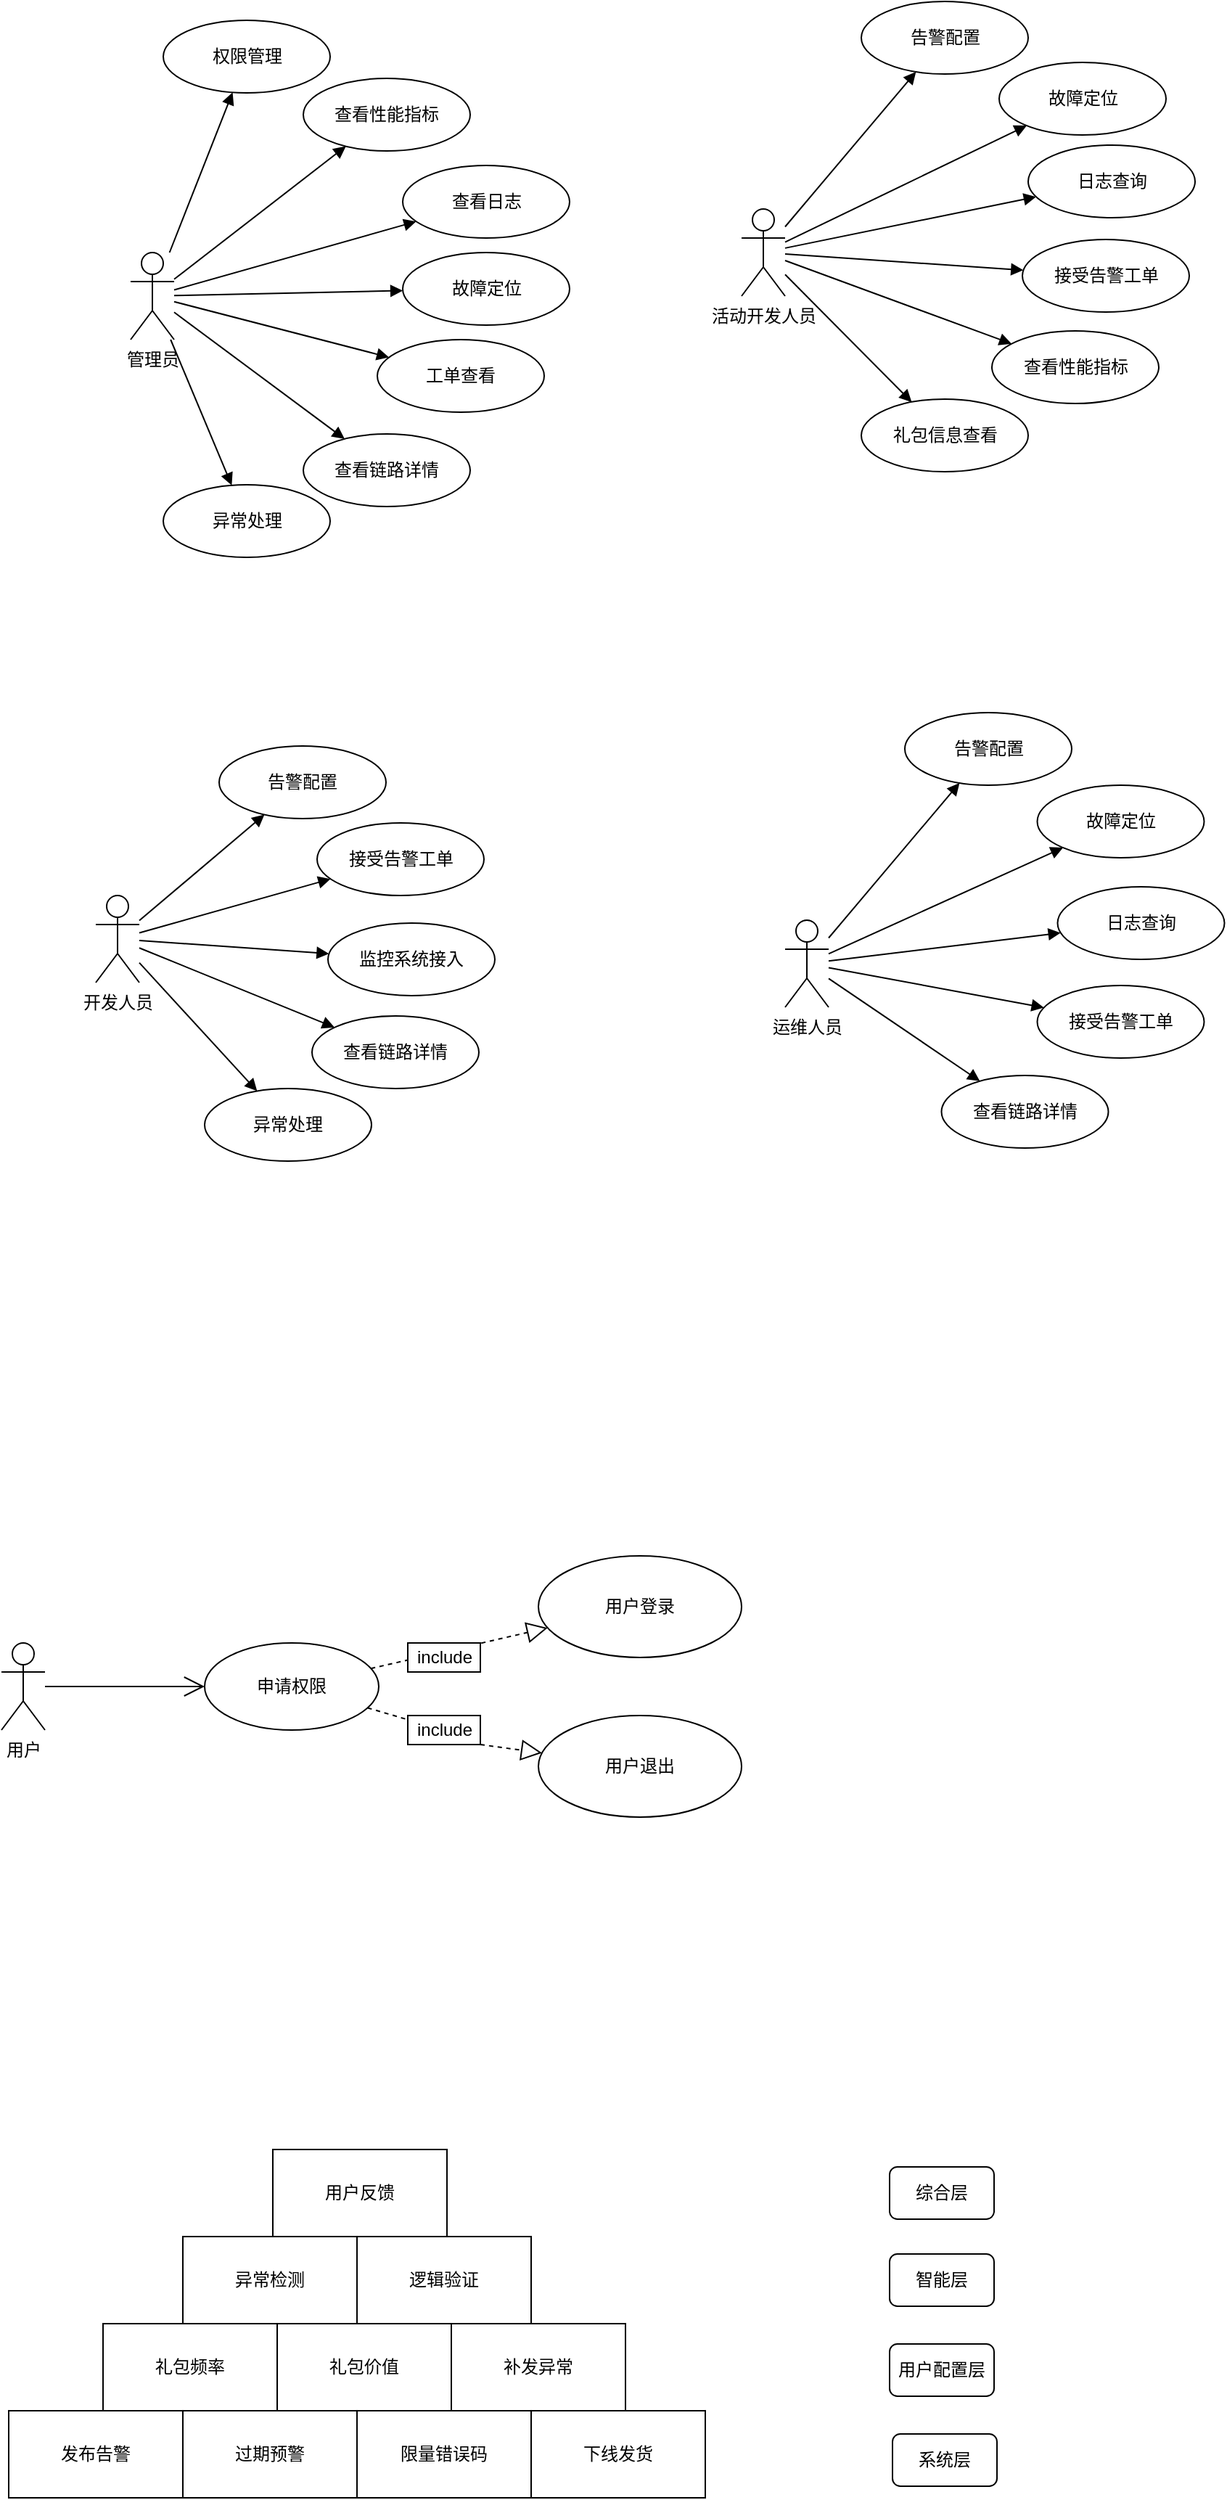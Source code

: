 <mxfile version="20.0.4" type="github">
  <diagram id="accJ7N_L74ea_RSTQcrK" name="Page-1">
    <mxGraphModel dx="1422" dy="794" grid="0" gridSize="10" guides="1" tooltips="1" connect="1" arrows="1" fold="1" page="1" pageScale="1" pageWidth="827" pageHeight="1169" math="0" shadow="0">
      <root>
        <mxCell id="0" />
        <mxCell id="1" parent="0" />
        <mxCell id="HElb8EKQKASEjrZ3UNd6-16" value="管理员" style="shape=umlActor;verticalLabelPosition=bottom;verticalAlign=top;html=1;" parent="1" vertex="1">
          <mxGeometry x="125" y="305" width="30" height="60" as="geometry" />
        </mxCell>
        <mxCell id="HElb8EKQKASEjrZ3UNd6-27" value="&lt;div&gt;查看性能指标&lt;/div&gt;" style="ellipse;whiteSpace=wrap;html=1;" parent="1" vertex="1">
          <mxGeometry x="244" y="185" width="115" height="50" as="geometry" />
        </mxCell>
        <mxCell id="HElb8EKQKASEjrZ3UNd6-45" value="" style="html=1;verticalAlign=bottom;endArrow=block;rounded=0;" parent="1" source="HElb8EKQKASEjrZ3UNd6-16" target="HElb8EKQKASEjrZ3UNd6-27" edge="1">
          <mxGeometry width="80" relative="1" as="geometry">
            <mxPoint x="75" y="575" as="sourcePoint" />
            <mxPoint x="155" y="575" as="targetPoint" />
          </mxGeometry>
        </mxCell>
        <mxCell id="HElb8EKQKASEjrZ3UNd6-46" value="" style="html=1;verticalAlign=bottom;endArrow=block;rounded=0;" parent="1" source="HElb8EKQKASEjrZ3UNd6-16" target="HElb8EKQKASEjrZ3UNd6-51" edge="1">
          <mxGeometry width="80" relative="1" as="geometry">
            <mxPoint x="75" y="575" as="sourcePoint" />
            <mxPoint x="155" y="575" as="targetPoint" />
          </mxGeometry>
        </mxCell>
        <mxCell id="HElb8EKQKASEjrZ3UNd6-47" value="" style="html=1;verticalAlign=bottom;endArrow=block;rounded=0;" parent="1" source="HElb8EKQKASEjrZ3UNd6-16" target="HElb8EKQKASEjrZ3UNd6-56" edge="1">
          <mxGeometry width="80" relative="1" as="geometry">
            <mxPoint x="75" y="575" as="sourcePoint" />
            <mxPoint x="155" y="575" as="targetPoint" />
          </mxGeometry>
        </mxCell>
        <mxCell id="HElb8EKQKASEjrZ3UNd6-48" value="" style="html=1;verticalAlign=bottom;endArrow=block;rounded=0;" parent="1" source="HElb8EKQKASEjrZ3UNd6-16" target="HElb8EKQKASEjrZ3UNd6-58" edge="1">
          <mxGeometry width="80" relative="1" as="geometry">
            <mxPoint x="75" y="575" as="sourcePoint" />
            <mxPoint x="155" y="575" as="targetPoint" />
          </mxGeometry>
        </mxCell>
        <mxCell id="HElb8EKQKASEjrZ3UNd6-49" value="" style="html=1;verticalAlign=bottom;endArrow=block;rounded=0;" parent="1" source="HElb8EKQKASEjrZ3UNd6-16" target="HElb8EKQKASEjrZ3UNd6-54" edge="1">
          <mxGeometry width="80" relative="1" as="geometry">
            <mxPoint x="75" y="575" as="sourcePoint" />
            <mxPoint x="155" y="575" as="targetPoint" />
          </mxGeometry>
        </mxCell>
        <mxCell id="HElb8EKQKASEjrZ3UNd6-50" style="edgeStyle=orthogonalEdgeStyle;rounded=0;orthogonalLoop=1;jettySize=auto;html=1;exitX=0.5;exitY=1;exitDx=0;exitDy=0;" parent="1" edge="1">
          <mxGeometry relative="1" as="geometry">
            <mxPoint x="637.5" y="380" as="sourcePoint" />
            <mxPoint x="637.5" y="380" as="targetPoint" />
          </mxGeometry>
        </mxCell>
        <mxCell id="HElb8EKQKASEjrZ3UNd6-51" value="异常处理" style="ellipse;whiteSpace=wrap;html=1;" parent="1" vertex="1">
          <mxGeometry x="147.5" y="465" width="115" height="50" as="geometry" />
        </mxCell>
        <mxCell id="HElb8EKQKASEjrZ3UNd6-54" value="故障定位" style="ellipse;whiteSpace=wrap;html=1;" parent="1" vertex="1">
          <mxGeometry x="312.5" y="305" width="115" height="50" as="geometry" />
        </mxCell>
        <mxCell id="HElb8EKQKASEjrZ3UNd6-56" value="工单查看" style="ellipse;whiteSpace=wrap;html=1;" parent="1" vertex="1">
          <mxGeometry x="295" y="365" width="115" height="50" as="geometry" />
        </mxCell>
        <mxCell id="HElb8EKQKASEjrZ3UNd6-58" value="查看链路详情" style="ellipse;whiteSpace=wrap;html=1;" parent="1" vertex="1">
          <mxGeometry x="244" y="430" width="115" height="50" as="geometry" />
        </mxCell>
        <mxCell id="HElb8EKQKASEjrZ3UNd6-62" value="开发人员" style="shape=umlActor;verticalLabelPosition=bottom;verticalAlign=top;html=1;" parent="1" vertex="1">
          <mxGeometry x="101" y="748" width="30" height="60" as="geometry" />
        </mxCell>
        <mxCell id="HElb8EKQKASEjrZ3UNd6-65" value="" style="html=1;verticalAlign=bottom;endArrow=block;rounded=0;" parent="1" source="HElb8EKQKASEjrZ3UNd6-62" target="HElb8EKQKASEjrZ3UNd6-69" edge="1">
          <mxGeometry width="80" relative="1" as="geometry">
            <mxPoint x="51" y="1018" as="sourcePoint" />
            <mxPoint x="131" y="1018" as="targetPoint" />
          </mxGeometry>
        </mxCell>
        <mxCell id="HElb8EKQKASEjrZ3UNd6-66" value="" style="html=1;verticalAlign=bottom;endArrow=block;rounded=0;" parent="1" source="HElb8EKQKASEjrZ3UNd6-62" target="HElb8EKQKASEjrZ3UNd6-71" edge="1">
          <mxGeometry width="80" relative="1" as="geometry">
            <mxPoint x="51" y="1018" as="sourcePoint" />
            <mxPoint x="131" y="1018" as="targetPoint" />
          </mxGeometry>
        </mxCell>
        <mxCell id="HElb8EKQKASEjrZ3UNd6-68" value="" style="html=1;verticalAlign=bottom;endArrow=block;rounded=0;" parent="1" source="HElb8EKQKASEjrZ3UNd6-62" target="HElb8EKQKASEjrZ3UNd6-70" edge="1">
          <mxGeometry width="80" relative="1" as="geometry">
            <mxPoint x="51" y="1018" as="sourcePoint" />
            <mxPoint x="131" y="1018" as="targetPoint" />
          </mxGeometry>
        </mxCell>
        <mxCell id="HElb8EKQKASEjrZ3UNd6-69" value="告警配置" style="ellipse;whiteSpace=wrap;html=1;" parent="1" vertex="1">
          <mxGeometry x="186" y="645" width="115" height="50" as="geometry" />
        </mxCell>
        <mxCell id="HElb8EKQKASEjrZ3UNd6-70" value="接受告警工单" style="ellipse;whiteSpace=wrap;html=1;" parent="1" vertex="1">
          <mxGeometry x="253.5" y="698" width="115" height="50" as="geometry" />
        </mxCell>
        <mxCell id="HElb8EKQKASEjrZ3UNd6-71" value="监控系统接入" style="ellipse;whiteSpace=wrap;html=1;" parent="1" vertex="1">
          <mxGeometry x="261" y="767" width="115" height="50" as="geometry" />
        </mxCell>
        <mxCell id="HElb8EKQKASEjrZ3UNd6-73" value="活动开发人员" style="shape=umlActor;verticalLabelPosition=bottom;verticalAlign=top;html=1;" parent="1" vertex="1">
          <mxGeometry x="546" y="275" width="30" height="60" as="geometry" />
        </mxCell>
        <mxCell id="HElb8EKQKASEjrZ3UNd6-74" value="&lt;div&gt;故障定位&lt;/div&gt;" style="ellipse;whiteSpace=wrap;html=1;" parent="1" vertex="1">
          <mxGeometry x="723.5" y="174" width="115" height="50" as="geometry" />
        </mxCell>
        <mxCell id="HElb8EKQKASEjrZ3UNd6-75" value="" style="html=1;verticalAlign=bottom;endArrow=block;rounded=0;" parent="1" source="HElb8EKQKASEjrZ3UNd6-73" target="HElb8EKQKASEjrZ3UNd6-74" edge="1">
          <mxGeometry width="80" relative="1" as="geometry">
            <mxPoint x="496" y="545" as="sourcePoint" />
            <mxPoint x="576" y="545" as="targetPoint" />
          </mxGeometry>
        </mxCell>
        <mxCell id="HElb8EKQKASEjrZ3UNd6-76" value="" style="html=1;verticalAlign=bottom;endArrow=block;rounded=0;" parent="1" source="HElb8EKQKASEjrZ3UNd6-73" target="HElb8EKQKASEjrZ3UNd6-80" edge="1">
          <mxGeometry width="80" relative="1" as="geometry">
            <mxPoint x="496" y="545" as="sourcePoint" />
            <mxPoint x="576" y="545" as="targetPoint" />
          </mxGeometry>
        </mxCell>
        <mxCell id="HElb8EKQKASEjrZ3UNd6-77" value="" style="html=1;verticalAlign=bottom;endArrow=block;rounded=0;" parent="1" source="HElb8EKQKASEjrZ3UNd6-73" target="HElb8EKQKASEjrZ3UNd6-82" edge="1">
          <mxGeometry width="80" relative="1" as="geometry">
            <mxPoint x="496" y="545" as="sourcePoint" />
            <mxPoint x="576" y="545" as="targetPoint" />
          </mxGeometry>
        </mxCell>
        <mxCell id="HElb8EKQKASEjrZ3UNd6-78" value="" style="html=1;verticalAlign=bottom;endArrow=block;rounded=0;" parent="1" source="HElb8EKQKASEjrZ3UNd6-73" target="HElb8EKQKASEjrZ3UNd6-83" edge="1">
          <mxGeometry width="80" relative="1" as="geometry">
            <mxPoint x="496" y="545" as="sourcePoint" />
            <mxPoint x="576" y="545" as="targetPoint" />
          </mxGeometry>
        </mxCell>
        <mxCell id="HElb8EKQKASEjrZ3UNd6-79" value="" style="html=1;verticalAlign=bottom;endArrow=block;rounded=0;" parent="1" source="HElb8EKQKASEjrZ3UNd6-73" target="HElb8EKQKASEjrZ3UNd6-81" edge="1">
          <mxGeometry width="80" relative="1" as="geometry">
            <mxPoint x="496" y="545" as="sourcePoint" />
            <mxPoint x="576" y="545" as="targetPoint" />
          </mxGeometry>
        </mxCell>
        <mxCell id="HElb8EKQKASEjrZ3UNd6-80" value="日志查询" style="ellipse;whiteSpace=wrap;html=1;" parent="1" vertex="1">
          <mxGeometry x="743.5" y="231" width="115" height="50" as="geometry" />
        </mxCell>
        <mxCell id="HElb8EKQKASEjrZ3UNd6-81" value="接受告警工单" style="ellipse;whiteSpace=wrap;html=1;" parent="1" vertex="1">
          <mxGeometry x="739.5" y="296" width="115" height="50" as="geometry" />
        </mxCell>
        <mxCell id="HElb8EKQKASEjrZ3UNd6-82" value="查看性能指标" style="ellipse;whiteSpace=wrap;html=1;" parent="1" vertex="1">
          <mxGeometry x="718.5" y="359" width="115" height="50" as="geometry" />
        </mxCell>
        <mxCell id="HElb8EKQKASEjrZ3UNd6-83" value="礼包信息查看" style="ellipse;whiteSpace=wrap;html=1;" parent="1" vertex="1">
          <mxGeometry x="628.5" y="406" width="115" height="50" as="geometry" />
        </mxCell>
        <mxCell id="iaF9YsFqPgOwi9NGmU-E-2" value="&lt;div&gt;权限管理&lt;/div&gt;" style="ellipse;whiteSpace=wrap;html=1;" vertex="1" parent="1">
          <mxGeometry x="147.5" y="145" width="115" height="50" as="geometry" />
        </mxCell>
        <mxCell id="iaF9YsFqPgOwi9NGmU-E-3" value="查看日志" style="ellipse;whiteSpace=wrap;html=1;" vertex="1" parent="1">
          <mxGeometry x="312.5" y="245" width="115" height="50" as="geometry" />
        </mxCell>
        <mxCell id="iaF9YsFqPgOwi9NGmU-E-4" value="" style="html=1;verticalAlign=bottom;endArrow=block;rounded=0;" edge="1" parent="1" source="HElb8EKQKASEjrZ3UNd6-16" target="iaF9YsFqPgOwi9NGmU-E-3">
          <mxGeometry width="80" relative="1" as="geometry">
            <mxPoint x="75" y="575" as="sourcePoint" />
            <mxPoint x="155" y="575" as="targetPoint" />
          </mxGeometry>
        </mxCell>
        <mxCell id="iaF9YsFqPgOwi9NGmU-E-5" value="" style="html=1;verticalAlign=bottom;endArrow=block;rounded=0;" edge="1" parent="1" source="HElb8EKQKASEjrZ3UNd6-16" target="iaF9YsFqPgOwi9NGmU-E-2">
          <mxGeometry width="80" relative="1" as="geometry">
            <mxPoint x="75" y="575" as="sourcePoint" />
            <mxPoint x="155" y="575" as="targetPoint" />
          </mxGeometry>
        </mxCell>
        <mxCell id="iaF9YsFqPgOwi9NGmU-E-6" value="查看链路详情" style="ellipse;whiteSpace=wrap;html=1;" vertex="1" parent="1">
          <mxGeometry x="250" y="831" width="115" height="50" as="geometry" />
        </mxCell>
        <mxCell id="iaF9YsFqPgOwi9NGmU-E-7" value="异常处理" style="ellipse;whiteSpace=wrap;html=1;" vertex="1" parent="1">
          <mxGeometry x="176" y="881" width="115" height="50" as="geometry" />
        </mxCell>
        <mxCell id="iaF9YsFqPgOwi9NGmU-E-8" value="" style="html=1;verticalAlign=bottom;endArrow=block;rounded=0;" edge="1" parent="1" source="HElb8EKQKASEjrZ3UNd6-62" target="iaF9YsFqPgOwi9NGmU-E-6">
          <mxGeometry width="80" relative="1" as="geometry">
            <mxPoint x="51" y="1018" as="sourcePoint" />
            <mxPoint x="131" y="1018" as="targetPoint" />
          </mxGeometry>
        </mxCell>
        <mxCell id="iaF9YsFqPgOwi9NGmU-E-9" value="" style="html=1;verticalAlign=bottom;endArrow=block;rounded=0;" edge="1" parent="1" source="HElb8EKQKASEjrZ3UNd6-62" target="iaF9YsFqPgOwi9NGmU-E-7">
          <mxGeometry width="80" relative="1" as="geometry">
            <mxPoint x="51" y="1018" as="sourcePoint" />
            <mxPoint x="131" y="1018" as="targetPoint" />
          </mxGeometry>
        </mxCell>
        <mxCell id="iaF9YsFqPgOwi9NGmU-E-10" value="告警配置" style="ellipse;whiteSpace=wrap;html=1;" vertex="1" parent="1">
          <mxGeometry x="628.5" y="132" width="115" height="50" as="geometry" />
        </mxCell>
        <mxCell id="iaF9YsFqPgOwi9NGmU-E-11" value="" style="html=1;verticalAlign=bottom;endArrow=block;rounded=0;" edge="1" parent="1" source="HElb8EKQKASEjrZ3UNd6-73" target="iaF9YsFqPgOwi9NGmU-E-10">
          <mxGeometry width="80" relative="1" as="geometry">
            <mxPoint x="496" y="545" as="sourcePoint" />
            <mxPoint x="576" y="545" as="targetPoint" />
          </mxGeometry>
        </mxCell>
        <mxCell id="iaF9YsFqPgOwi9NGmU-E-12" value="运维人员" style="shape=umlActor;verticalLabelPosition=bottom;verticalAlign=top;html=1;" vertex="1" parent="1">
          <mxGeometry x="576" y="765" width="30" height="60" as="geometry" />
        </mxCell>
        <mxCell id="iaF9YsFqPgOwi9NGmU-E-13" value="&lt;div&gt;故障定位&lt;/div&gt;" style="ellipse;whiteSpace=wrap;html=1;" vertex="1" parent="1">
          <mxGeometry x="749.75" y="672" width="115" height="50" as="geometry" />
        </mxCell>
        <mxCell id="iaF9YsFqPgOwi9NGmU-E-14" value="" style="html=1;verticalAlign=bottom;endArrow=block;rounded=0;" edge="1" source="iaF9YsFqPgOwi9NGmU-E-12" target="iaF9YsFqPgOwi9NGmU-E-13" parent="1">
          <mxGeometry width="80" relative="1" as="geometry">
            <mxPoint x="526" y="1035" as="sourcePoint" />
            <mxPoint x="606" y="1035" as="targetPoint" />
          </mxGeometry>
        </mxCell>
        <mxCell id="iaF9YsFqPgOwi9NGmU-E-15" value="" style="html=1;verticalAlign=bottom;endArrow=block;rounded=0;" edge="1" source="iaF9YsFqPgOwi9NGmU-E-12" target="iaF9YsFqPgOwi9NGmU-E-19" parent="1">
          <mxGeometry width="80" relative="1" as="geometry">
            <mxPoint x="526" y="1035" as="sourcePoint" />
            <mxPoint x="606" y="1035" as="targetPoint" />
          </mxGeometry>
        </mxCell>
        <mxCell id="iaF9YsFqPgOwi9NGmU-E-16" value="" style="html=1;verticalAlign=bottom;endArrow=block;rounded=0;" edge="1" source="iaF9YsFqPgOwi9NGmU-E-12" target="iaF9YsFqPgOwi9NGmU-E-21" parent="1">
          <mxGeometry width="80" relative="1" as="geometry">
            <mxPoint x="526" y="1035" as="sourcePoint" />
            <mxPoint x="606" y="1035" as="targetPoint" />
          </mxGeometry>
        </mxCell>
        <mxCell id="iaF9YsFqPgOwi9NGmU-E-18" value="" style="html=1;verticalAlign=bottom;endArrow=block;rounded=0;" edge="1" source="iaF9YsFqPgOwi9NGmU-E-12" target="iaF9YsFqPgOwi9NGmU-E-20" parent="1">
          <mxGeometry width="80" relative="1" as="geometry">
            <mxPoint x="526" y="1035" as="sourcePoint" />
            <mxPoint x="606" y="1035" as="targetPoint" />
          </mxGeometry>
        </mxCell>
        <mxCell id="iaF9YsFqPgOwi9NGmU-E-19" value="日志查询" style="ellipse;whiteSpace=wrap;html=1;" vertex="1" parent="1">
          <mxGeometry x="763.75" y="742" width="115" height="50" as="geometry" />
        </mxCell>
        <mxCell id="iaF9YsFqPgOwi9NGmU-E-20" value="接受告警工单" style="ellipse;whiteSpace=wrap;html=1;" vertex="1" parent="1">
          <mxGeometry x="749.75" y="810" width="115" height="50" as="geometry" />
        </mxCell>
        <mxCell id="iaF9YsFqPgOwi9NGmU-E-21" value="查看链路详情" style="ellipse;whiteSpace=wrap;html=1;" vertex="1" parent="1">
          <mxGeometry x="683.75" y="872" width="115" height="50" as="geometry" />
        </mxCell>
        <mxCell id="iaF9YsFqPgOwi9NGmU-E-23" value="告警配置" style="ellipse;whiteSpace=wrap;html=1;" vertex="1" parent="1">
          <mxGeometry x="658.5" y="622" width="115" height="50" as="geometry" />
        </mxCell>
        <mxCell id="iaF9YsFqPgOwi9NGmU-E-24" value="" style="html=1;verticalAlign=bottom;endArrow=block;rounded=0;" edge="1" source="iaF9YsFqPgOwi9NGmU-E-12" target="iaF9YsFqPgOwi9NGmU-E-23" parent="1">
          <mxGeometry width="80" relative="1" as="geometry">
            <mxPoint x="526" y="1035" as="sourcePoint" />
            <mxPoint x="606" y="1035" as="targetPoint" />
          </mxGeometry>
        </mxCell>
        <mxCell id="iaF9YsFqPgOwi9NGmU-E-25" value="用户" style="shape=umlActor;verticalLabelPosition=bottom;verticalAlign=top;html=1;" vertex="1" parent="1">
          <mxGeometry x="36" y="1263" width="30" height="60" as="geometry" />
        </mxCell>
        <mxCell id="iaF9YsFqPgOwi9NGmU-E-26" value="" style="endArrow=open;endFill=1;endSize=12;html=1;rounded=0;" edge="1" parent="1" source="iaF9YsFqPgOwi9NGmU-E-25" target="iaF9YsFqPgOwi9NGmU-E-27">
          <mxGeometry width="160" relative="1" as="geometry">
            <mxPoint x="136" y="1323" as="sourcePoint" />
            <mxPoint x="206" y="1293" as="targetPoint" />
          </mxGeometry>
        </mxCell>
        <mxCell id="iaF9YsFqPgOwi9NGmU-E-27" value="申请权限" style="ellipse;whiteSpace=wrap;html=1;" vertex="1" parent="1">
          <mxGeometry x="176" y="1263" width="120" height="60" as="geometry" />
        </mxCell>
        <mxCell id="iaF9YsFqPgOwi9NGmU-E-28" value="" style="endArrow=block;dashed=1;endFill=0;endSize=12;html=1;rounded=0;" edge="1" parent="1" source="iaF9YsFqPgOwi9NGmU-E-27" target="iaF9YsFqPgOwi9NGmU-E-29">
          <mxGeometry width="160" relative="1" as="geometry">
            <mxPoint x="406" y="1293" as="sourcePoint" />
            <mxPoint x="396" y="1203" as="targetPoint" />
          </mxGeometry>
        </mxCell>
        <mxCell id="iaF9YsFqPgOwi9NGmU-E-29" value="用户登录" style="ellipse;whiteSpace=wrap;html=1;" vertex="1" parent="1">
          <mxGeometry x="406" y="1203" width="140" height="70" as="geometry" />
        </mxCell>
        <mxCell id="iaF9YsFqPgOwi9NGmU-E-30" value="用户退出" style="ellipse;whiteSpace=wrap;html=1;" vertex="1" parent="1">
          <mxGeometry x="406" y="1313" width="140" height="70" as="geometry" />
        </mxCell>
        <mxCell id="iaF9YsFqPgOwi9NGmU-E-31" value="" style="endArrow=block;dashed=1;endFill=0;endSize=12;html=1;rounded=0;startArrow=none;" edge="1" parent="1" source="iaF9YsFqPgOwi9NGmU-E-32" target="iaF9YsFqPgOwi9NGmU-E-30">
          <mxGeometry width="160" relative="1" as="geometry">
            <mxPoint x="287.146" y="1277.315" as="sourcePoint" />
            <mxPoint x="386.481" y="1246.422" as="targetPoint" />
            <Array as="points">
              <mxPoint x="366" y="1333" />
            </Array>
          </mxGeometry>
        </mxCell>
        <mxCell id="iaF9YsFqPgOwi9NGmU-E-32" value="include" style="html=1;" vertex="1" parent="1">
          <mxGeometry x="316" y="1313" width="50" height="20" as="geometry" />
        </mxCell>
        <mxCell id="iaF9YsFqPgOwi9NGmU-E-33" value="" style="endArrow=none;dashed=1;endFill=0;endSize=12;html=1;rounded=0;" edge="1" parent="1" source="iaF9YsFqPgOwi9NGmU-E-27" target="iaF9YsFqPgOwi9NGmU-E-32">
          <mxGeometry width="160" relative="1" as="geometry">
            <mxPoint x="287.099" y="1308.723" as="sourcePoint" />
            <mxPoint x="394.809" y="1341.002" as="targetPoint" />
            <Array as="points" />
          </mxGeometry>
        </mxCell>
        <mxCell id="iaF9YsFqPgOwi9NGmU-E-34" value="include" style="html=1;" vertex="1" parent="1">
          <mxGeometry x="316" y="1263" width="50" height="20" as="geometry" />
        </mxCell>
        <mxCell id="iaF9YsFqPgOwi9NGmU-E-35" value="用户反馈" style="rounded=0;whiteSpace=wrap;html=1;" vertex="1" parent="1">
          <mxGeometry x="223" y="1612" width="120" height="60" as="geometry" />
        </mxCell>
        <mxCell id="iaF9YsFqPgOwi9NGmU-E-36" value="异常检测" style="rounded=0;whiteSpace=wrap;html=1;" vertex="1" parent="1">
          <mxGeometry x="161" y="1672" width="120" height="60" as="geometry" />
        </mxCell>
        <mxCell id="iaF9YsFqPgOwi9NGmU-E-37" value="逻辑验证" style="rounded=0;whiteSpace=wrap;html=1;" vertex="1" parent="1">
          <mxGeometry x="281" y="1672" width="120" height="60" as="geometry" />
        </mxCell>
        <mxCell id="iaF9YsFqPgOwi9NGmU-E-38" value="礼包价值" style="rounded=0;whiteSpace=wrap;html=1;" vertex="1" parent="1">
          <mxGeometry x="226" y="1732" width="120" height="60" as="geometry" />
        </mxCell>
        <mxCell id="iaF9YsFqPgOwi9NGmU-E-39" value="礼包频率" style="rounded=0;whiteSpace=wrap;html=1;" vertex="1" parent="1">
          <mxGeometry x="106" y="1732" width="120" height="60" as="geometry" />
        </mxCell>
        <mxCell id="iaF9YsFqPgOwi9NGmU-E-40" value="补发异常" style="rounded=0;whiteSpace=wrap;html=1;" vertex="1" parent="1">
          <mxGeometry x="346" y="1732" width="120" height="60" as="geometry" />
        </mxCell>
        <mxCell id="iaF9YsFqPgOwi9NGmU-E-41" value="过期预警" style="rounded=0;whiteSpace=wrap;html=1;" vertex="1" parent="1">
          <mxGeometry x="161" y="1792" width="120" height="60" as="geometry" />
        </mxCell>
        <mxCell id="iaF9YsFqPgOwi9NGmU-E-42" value="发布告警" style="rounded=0;whiteSpace=wrap;html=1;" vertex="1" parent="1">
          <mxGeometry x="41" y="1792" width="120" height="60" as="geometry" />
        </mxCell>
        <mxCell id="iaF9YsFqPgOwi9NGmU-E-43" value="限量错误码" style="rounded=0;whiteSpace=wrap;html=1;" vertex="1" parent="1">
          <mxGeometry x="281" y="1792" width="120" height="60" as="geometry" />
        </mxCell>
        <mxCell id="iaF9YsFqPgOwi9NGmU-E-44" value="下线发货" style="rounded=0;whiteSpace=wrap;html=1;" vertex="1" parent="1">
          <mxGeometry x="401" y="1792" width="120" height="60" as="geometry" />
        </mxCell>
        <mxCell id="iaF9YsFqPgOwi9NGmU-E-48" value="系统层" style="rounded=1;whiteSpace=wrap;html=1;" vertex="1" parent="1">
          <mxGeometry x="650" y="1808" width="72" height="36" as="geometry" />
        </mxCell>
        <mxCell id="iaF9YsFqPgOwi9NGmU-E-49" value="用户配置层" style="rounded=1;whiteSpace=wrap;html=1;" vertex="1" parent="1">
          <mxGeometry x="648" y="1746" width="72" height="36" as="geometry" />
        </mxCell>
        <mxCell id="iaF9YsFqPgOwi9NGmU-E-50" value="智能层" style="rounded=1;whiteSpace=wrap;html=1;" vertex="1" parent="1">
          <mxGeometry x="648" y="1684" width="72" height="36" as="geometry" />
        </mxCell>
        <mxCell id="iaF9YsFqPgOwi9NGmU-E-51" value="综合层" style="rounded=1;whiteSpace=wrap;html=1;" vertex="1" parent="1">
          <mxGeometry x="648" y="1624" width="72" height="36" as="geometry" />
        </mxCell>
      </root>
    </mxGraphModel>
  </diagram>
</mxfile>
